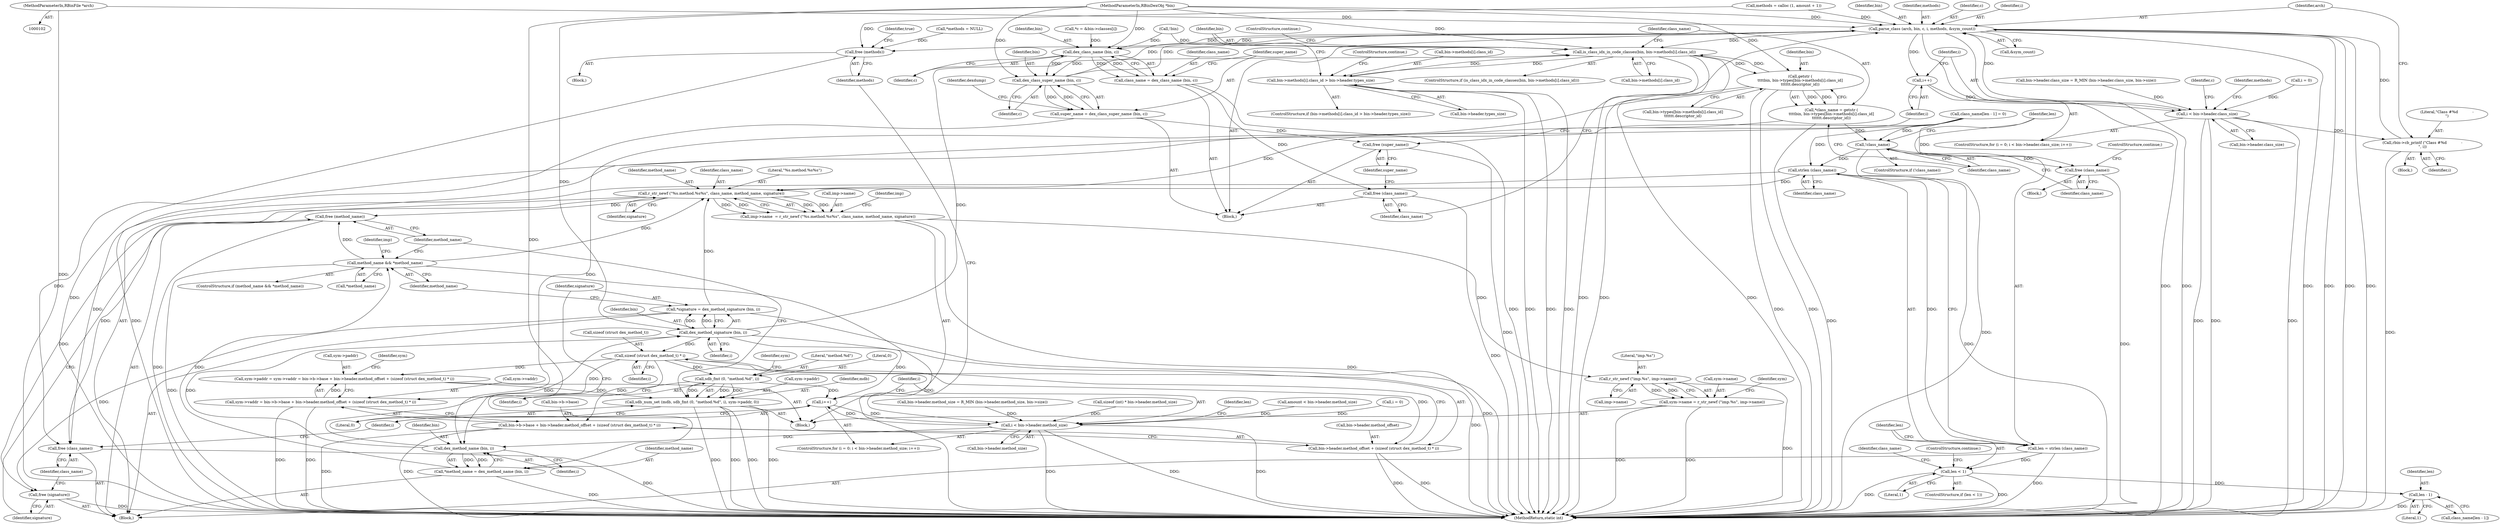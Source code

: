 digraph "0_radare2_ead645853a63bf83d8386702cad0cf23b31d7eeb@pointer" {
"1000103" [label="(MethodParameterIn,RBinFile *arch)"];
"1000360" [label="(Call,parse_class (arch, bin, c, i, methods, &sym_count))"];
"1000330" [label="(Call,i++)"];
"1000323" [label="(Call,i < bin->header.class_size)"];
"1000357" [label="(Call,rbin->cb_printf (\"Class #%d            -\n\", i))"];
"1000346" [label="(Call,dex_class_name (bin, c))"];
"1000344" [label="(Call,class_name = dex_class_name (bin, c))"];
"1000368" [label="(Call,free (class_name))"];
"1000351" [label="(Call,dex_class_super_name (bin, c))"];
"1000349" [label="(Call,super_name = dex_class_super_name (bin, c))"];
"1000370" [label="(Call,free (super_name))"];
"1000428" [label="(Call,is_class_idx_in_code_classes(bin, bin->methods[i].class_id))"];
"1000412" [label="(Call,bin->methods[i].class_id > bin->header.types_size)"];
"1000442" [label="(Call,getstr (\n\t\t\t\tbin, bin->types[bin->methods[i].class_id]\n\t\t\t\t\t\t.descriptor_id))"];
"1000440" [label="(Call,*class_name = getstr (\n\t\t\t\tbin, bin->types[bin->methods[i].class_id]\n\t\t\t\t\t\t.descriptor_id))"];
"1000458" [label="(Call,!class_name)"];
"1000461" [label="(Call,free (class_name))"];
"1000466" [label="(Call,strlen (class_name))"];
"1000464" [label="(Call,len = strlen (class_name))"];
"1000469" [label="(Call,len < 1)"];
"1000477" [label="(Call,len - 1)"];
"1000508" [label="(Call,r_str_newf (\"%s.method.%s%s\", class_name, method_name, signature))"];
"1000504" [label="(Call,imp->name  = r_str_newf (\"%s.method.%s%s\", class_name, method_name, signature))"];
"1000545" [label="(Call,r_str_newf (\"imp.%s\", imp->name))"];
"1000541" [label="(Call,sym->name = r_str_newf (\"imp.%s\", imp->name))"];
"1000607" [label="(Call,free (method_name))"];
"1000609" [label="(Call,free (signature))"];
"1000611" [label="(Call,free (class_name))"];
"1000484" [label="(Call,dex_method_name (bin, i))"];
"1000482" [label="(Call,*method_name = dex_method_name (bin, i))"];
"1000494" [label="(Call,method_name && *method_name)"];
"1000490" [label="(Call,dex_method_signature (bin, i))"];
"1000398" [label="(Call,i++)"];
"1000391" [label="(Call,i < bin->header.method_size)"];
"1000488" [label="(Call,*signature = dex_method_signature (bin, i))"];
"1000582" [label="(Call,sizeof (struct dex_method_t) * i)"];
"1000562" [label="(Call,sym->paddr = sym->vaddr = bin->b->base + bin->header.method_offset + (sizeof (struct dex_method_t) * i))"];
"1000597" [label="(Call,sdb_num_set (mdb, sdb_fmt (0, \"method.%d\", i), sym->paddr, 0))"];
"1000566" [label="(Call,sym->vaddr = bin->b->base + bin->header.method_offset + (sizeof (struct dex_method_t) * i))"];
"1000570" [label="(Call,bin->b->base + bin->header.method_offset + (sizeof (struct dex_method_t) * i))"];
"1000576" [label="(Call,bin->header.method_offset + (sizeof (struct dex_method_t) * i))"];
"1000599" [label="(Call,sdb_fmt (0, \"method.%d\", i))"];
"1000613" [label="(Call,free (methods))"];
"1000440" [label="(Call,*class_name = getstr (\n\t\t\t\tbin, bin->types[bin->methods[i].class_id]\n\t\t\t\t\t\t.descriptor_id))"];
"1000429" [label="(Identifier,bin)"];
"1000412" [label="(Call,bin->methods[i].class_id > bin->header.types_size)"];
"1000471" [label="(Literal,1)"];
"1000347" [label="(Identifier,bin)"];
"1000349" [label="(Call,super_name = dex_class_super_name (bin, c))"];
"1000323" [label="(Call,i < bin->header.class_size)"];
"1000413" [label="(Call,bin->methods[i].class_id)"];
"1000609" [label="(Call,free (signature))"];
"1000495" [label="(Identifier,method_name)"];
"1000585" [label="(Identifier,i)"];
"1000464" [label="(Call,len = strlen (class_name))"];
"1000617" [label="(MethodReturn,static int)"];
"1000602" [label="(Identifier,i)"];
"1000510" [label="(Identifier,class_name)"];
"1000332" [label="(Block,)"];
"1000470" [label="(Identifier,len)"];
"1000577" [label="(Call,bin->header.method_offset)"];
"1000357" [label="(Call,rbin->cb_printf (\"Class #%d            -\n\", i))"];
"1000388" [label="(Call,i = 0)"];
"1000583" [label="(Call,sizeof (struct dex_method_t))"];
"1000442" [label="(Call,getstr (\n\t\t\t\tbin, bin->types[bin->methods[i].class_id]\n\t\t\t\t\t\t.descriptor_id))"];
"1000601" [label="(Literal,\"method.%d\")"];
"1000351" [label="(Call,dex_class_super_name (bin, c))"];
"1000606" [label="(Literal,0)"];
"1000599" [label="(Call,sdb_fmt (0, \"method.%d\", i))"];
"1000444" [label="(Call,bin->types[bin->methods[i].class_id]\n\t\t\t\t\t\t.descriptor_id)"];
"1000336" [label="(Call,*c = &bin->classes[i])"];
"1000588" [label="(Identifier,sym)"];
"1000221" [label="(Call,bin->header.method_size = R_MIN (bin->header.method_size, bin->size))"];
"1000489" [label="(Identifier,signature)"];
"1000345" [label="(Identifier,class_name)"];
"1000509" [label="(Literal,\"%s.method.%s%s\")"];
"1000501" [label="(Identifier,imp)"];
"1000363" [label="(Identifier,c)"];
"1000353" [label="(Identifier,c)"];
"1000400" [label="(Block,)"];
"1000462" [label="(Identifier,class_name)"];
"1000289" [label="(Call,sizeof (int) * bin->header.method_size)"];
"1000475" [label="(Call,class_name[len - 1])"];
"1000393" [label="(Call,bin->header.method_size)"];
"1000477" [label="(Call,len - 1)"];
"1000493" [label="(ControlStructure,if (method_name && *method_name))"];
"1000598" [label="(Identifier,mdb)"];
"1000546" [label="(Literal,\"imp.%s\")"];
"1000430" [label="(Call,bin->methods[i].class_id)"];
"1000370" [label="(Call,free (super_name))"];
"1000330" [label="(Call,i++)"];
"1000610" [label="(Identifier,signature)"];
"1000391" [label="(Call,i < bin->header.method_size)"];
"1000460" [label="(Block,)"];
"1000505" [label="(Call,imp->name)"];
"1000563" [label="(Call,sym->paddr)"];
"1000600" [label="(Literal,0)"];
"1000355" [label="(Identifier,dexdump)"];
"1000427" [label="(ControlStructure,if (is_class_idx_in_code_classes(bin, bin->methods[i].class_id)))"];
"1000399" [label="(Identifier,i)"];
"1000468" [label="(ControlStructure,if (len < 1))"];
"1000597" [label="(Call,sdb_num_set (mdb, sdb_fmt (0, \"method.%d\", i), sym->paddr, 0))"];
"1000103" [label="(MethodParameterIn,RBinFile *arch)"];
"1000547" [label="(Call,imp->name)"];
"1000545" [label="(Call,r_str_newf (\"imp.%s\", imp->name))"];
"1000567" [label="(Call,sym->vaddr)"];
"1000571" [label="(Call,bin->b->base)"];
"1000616" [label="(Identifier,true)"];
"1000348" [label="(Identifier,c)"];
"1000608" [label="(Identifier,method_name)"];
"1000490" [label="(Call,dex_method_signature (bin, i))"];
"1000485" [label="(Identifier,bin)"];
"1000469" [label="(Call,len < 1)"];
"1000364" [label="(Identifier,i)"];
"1000438" [label="(ControlStructure,continue;)"];
"1000368" [label="(Call,free (class_name))"];
"1000360" [label="(Call,parse_class (arch, bin, c, i, methods, &sym_count))"];
"1000362" [label="(Identifier,bin)"];
"1000607" [label="(Call,free (method_name))"];
"1000496" [label="(Call,*method_name)"];
"1000236" [label="(Call,bin->header.class_size = R_MIN (bin->header.class_size, bin->size))"];
"1000482" [label="(Call,*method_name = dex_method_name (bin, i))"];
"1000123" [label="(Call,!bin)"];
"1000483" [label="(Identifier,method_name)"];
"1000398" [label="(Call,i++)"];
"1000492" [label="(Identifier,i)"];
"1000570" [label="(Call,bin->b->base + bin->header.method_offset + (sizeof (struct dex_method_t) * i))"];
"1000613" [label="(Call,free (methods))"];
"1000476" [label="(Identifier,class_name)"];
"1000512" [label="(Identifier,signature)"];
"1000465" [label="(Identifier,len)"];
"1000604" [label="(Identifier,sym)"];
"1000474" [label="(Call,class_name[len - 1] = 0)"];
"1000420" [label="(Call,bin->header.types_size)"];
"1000498" [label="(Block,)"];
"1000611" [label="(Call,free (class_name))"];
"1000411" [label="(ControlStructure,if (bin->methods[i].class_id > bin->header.types_size))"];
"1000484" [label="(Call,dex_method_name (bin, i))"];
"1000369" [label="(Identifier,class_name)"];
"1000614" [label="(Identifier,methods)"];
"1000612" [label="(Identifier,class_name)"];
"1000504" [label="(Call,imp->name  = r_str_newf (\"%s.method.%s%s\", class_name, method_name, signature))"];
"1000387" [label="(ControlStructure,for (i = 0; i < bin->header.method_size; i++))"];
"1000114" [label="(Call,*methods = NULL)"];
"1000392" [label="(Identifier,i)"];
"1000337" [label="(Identifier,c)"];
"1000461" [label="(Call,free (class_name))"];
"1000443" [label="(Identifier,bin)"];
"1000582" [label="(Call,sizeof (struct dex_method_t) * i)"];
"1000104" [label="(MethodParameterIn,RBinDexObj *bin)"];
"1000312" [label="(Call,methods = calloc (1, amount + 1))"];
"1000403" [label="(Identifier,len)"];
"1000491" [label="(Identifier,bin)"];
"1000479" [label="(Literal,1)"];
"1000463" [label="(ControlStructure,continue;)"];
"1000325" [label="(Call,bin->header.class_size)"];
"1000508" [label="(Call,r_str_newf (\"%s.method.%s%s\", class_name, method_name, signature))"];
"1000441" [label="(Identifier,class_name)"];
"1000426" [label="(ControlStructure,continue;)"];
"1000466" [label="(Call,strlen (class_name))"];
"1000324" [label="(Identifier,i)"];
"1000358" [label="(Literal,\"Class #%d            -\n\")"];
"1000356" [label="(Block,)"];
"1000374" [label="(Block,)"];
"1000302" [label="(Call,amount < bin->header.method_size)"];
"1000459" [label="(Identifier,class_name)"];
"1000473" [label="(ControlStructure,continue;)"];
"1000467" [label="(Identifier,class_name)"];
"1000541" [label="(Call,sym->name = r_str_newf (\"imp.%s\", imp->name))"];
"1000365" [label="(Identifier,methods)"];
"1000373" [label="(Identifier,methods)"];
"1000552" [label="(Identifier,sym)"];
"1000428" [label="(Call,is_class_idx_in_code_classes(bin, bin->methods[i].class_id))"];
"1000542" [label="(Call,sym->name)"];
"1000515" [label="(Identifier,imp)"];
"1000331" [label="(Identifier,i)"];
"1000478" [label="(Identifier,len)"];
"1000603" [label="(Call,sym->paddr)"];
"1000458" [label="(Call,!class_name)"];
"1000371" [label="(Identifier,super_name)"];
"1000350" [label="(Identifier,super_name)"];
"1000457" [label="(ControlStructure,if (!class_name))"];
"1000359" [label="(Identifier,i)"];
"1000576" [label="(Call,bin->header.method_offset + (sizeof (struct dex_method_t) * i))"];
"1000488" [label="(Call,*signature = dex_method_signature (bin, i))"];
"1000511" [label="(Identifier,method_name)"];
"1000486" [label="(Identifier,i)"];
"1000319" [label="(ControlStructure,for (i = 0; i < bin->header.class_size; i++))"];
"1000352" [label="(Identifier,bin)"];
"1000346" [label="(Call,dex_class_name (bin, c))"];
"1000361" [label="(Identifier,arch)"];
"1000494" [label="(Call,method_name && *method_name)"];
"1000562" [label="(Call,sym->paddr = sym->vaddr = bin->b->base + bin->header.method_offset + (sizeof (struct dex_method_t) * i))"];
"1000566" [label="(Call,sym->vaddr = bin->b->base + bin->header.method_offset + (sizeof (struct dex_method_t) * i))"];
"1000366" [label="(Call,&sym_count)"];
"1000344" [label="(Call,class_name = dex_class_name (bin, c))"];
"1000320" [label="(Call,i = 0)"];
"1000103" -> "1000102"  [label="AST: "];
"1000103" -> "1000617"  [label="DDG: "];
"1000103" -> "1000360"  [label="DDG: "];
"1000360" -> "1000332"  [label="AST: "];
"1000360" -> "1000366"  [label="CFG: "];
"1000361" -> "1000360"  [label="AST: "];
"1000362" -> "1000360"  [label="AST: "];
"1000363" -> "1000360"  [label="AST: "];
"1000364" -> "1000360"  [label="AST: "];
"1000365" -> "1000360"  [label="AST: "];
"1000366" -> "1000360"  [label="AST: "];
"1000369" -> "1000360"  [label="CFG: "];
"1000360" -> "1000617"  [label="DDG: "];
"1000360" -> "1000617"  [label="DDG: "];
"1000360" -> "1000617"  [label="DDG: "];
"1000360" -> "1000617"  [label="DDG: "];
"1000360" -> "1000617"  [label="DDG: "];
"1000360" -> "1000617"  [label="DDG: "];
"1000360" -> "1000330"  [label="DDG: "];
"1000360" -> "1000346"  [label="DDG: "];
"1000351" -> "1000360"  [label="DDG: "];
"1000351" -> "1000360"  [label="DDG: "];
"1000104" -> "1000360"  [label="DDG: "];
"1000323" -> "1000360"  [label="DDG: "];
"1000357" -> "1000360"  [label="DDG: "];
"1000312" -> "1000360"  [label="DDG: "];
"1000360" -> "1000428"  [label="DDG: "];
"1000360" -> "1000613"  [label="DDG: "];
"1000330" -> "1000319"  [label="AST: "];
"1000330" -> "1000331"  [label="CFG: "];
"1000331" -> "1000330"  [label="AST: "];
"1000324" -> "1000330"  [label="CFG: "];
"1000330" -> "1000323"  [label="DDG: "];
"1000323" -> "1000319"  [label="AST: "];
"1000323" -> "1000325"  [label="CFG: "];
"1000324" -> "1000323"  [label="AST: "];
"1000325" -> "1000323"  [label="AST: "];
"1000337" -> "1000323"  [label="CFG: "];
"1000373" -> "1000323"  [label="CFG: "];
"1000323" -> "1000617"  [label="DDG: "];
"1000323" -> "1000617"  [label="DDG: "];
"1000323" -> "1000617"  [label="DDG: "];
"1000320" -> "1000323"  [label="DDG: "];
"1000236" -> "1000323"  [label="DDG: "];
"1000323" -> "1000357"  [label="DDG: "];
"1000357" -> "1000356"  [label="AST: "];
"1000357" -> "1000359"  [label="CFG: "];
"1000358" -> "1000357"  [label="AST: "];
"1000359" -> "1000357"  [label="AST: "];
"1000361" -> "1000357"  [label="CFG: "];
"1000357" -> "1000617"  [label="DDG: "];
"1000346" -> "1000344"  [label="AST: "];
"1000346" -> "1000348"  [label="CFG: "];
"1000347" -> "1000346"  [label="AST: "];
"1000348" -> "1000346"  [label="AST: "];
"1000344" -> "1000346"  [label="CFG: "];
"1000346" -> "1000344"  [label="DDG: "];
"1000346" -> "1000344"  [label="DDG: "];
"1000123" -> "1000346"  [label="DDG: "];
"1000104" -> "1000346"  [label="DDG: "];
"1000336" -> "1000346"  [label="DDG: "];
"1000346" -> "1000351"  [label="DDG: "];
"1000346" -> "1000351"  [label="DDG: "];
"1000344" -> "1000332"  [label="AST: "];
"1000345" -> "1000344"  [label="AST: "];
"1000350" -> "1000344"  [label="CFG: "];
"1000344" -> "1000617"  [label="DDG: "];
"1000344" -> "1000368"  [label="DDG: "];
"1000368" -> "1000332"  [label="AST: "];
"1000368" -> "1000369"  [label="CFG: "];
"1000369" -> "1000368"  [label="AST: "];
"1000371" -> "1000368"  [label="CFG: "];
"1000368" -> "1000617"  [label="DDG: "];
"1000351" -> "1000349"  [label="AST: "];
"1000351" -> "1000353"  [label="CFG: "];
"1000352" -> "1000351"  [label="AST: "];
"1000353" -> "1000351"  [label="AST: "];
"1000349" -> "1000351"  [label="CFG: "];
"1000351" -> "1000349"  [label="DDG: "];
"1000351" -> "1000349"  [label="DDG: "];
"1000104" -> "1000351"  [label="DDG: "];
"1000349" -> "1000332"  [label="AST: "];
"1000350" -> "1000349"  [label="AST: "];
"1000355" -> "1000349"  [label="CFG: "];
"1000349" -> "1000617"  [label="DDG: "];
"1000349" -> "1000370"  [label="DDG: "];
"1000370" -> "1000332"  [label="AST: "];
"1000370" -> "1000371"  [label="CFG: "];
"1000371" -> "1000370"  [label="AST: "];
"1000331" -> "1000370"  [label="CFG: "];
"1000370" -> "1000617"  [label="DDG: "];
"1000428" -> "1000427"  [label="AST: "];
"1000428" -> "1000430"  [label="CFG: "];
"1000429" -> "1000428"  [label="AST: "];
"1000430" -> "1000428"  [label="AST: "];
"1000438" -> "1000428"  [label="CFG: "];
"1000441" -> "1000428"  [label="CFG: "];
"1000428" -> "1000617"  [label="DDG: "];
"1000428" -> "1000617"  [label="DDG: "];
"1000428" -> "1000617"  [label="DDG: "];
"1000428" -> "1000412"  [label="DDG: "];
"1000442" -> "1000428"  [label="DDG: "];
"1000490" -> "1000428"  [label="DDG: "];
"1000123" -> "1000428"  [label="DDG: "];
"1000104" -> "1000428"  [label="DDG: "];
"1000412" -> "1000428"  [label="DDG: "];
"1000428" -> "1000442"  [label="DDG: "];
"1000412" -> "1000411"  [label="AST: "];
"1000412" -> "1000420"  [label="CFG: "];
"1000413" -> "1000412"  [label="AST: "];
"1000420" -> "1000412"  [label="AST: "];
"1000426" -> "1000412"  [label="CFG: "];
"1000429" -> "1000412"  [label="CFG: "];
"1000412" -> "1000617"  [label="DDG: "];
"1000412" -> "1000617"  [label="DDG: "];
"1000412" -> "1000617"  [label="DDG: "];
"1000442" -> "1000440"  [label="AST: "];
"1000442" -> "1000444"  [label="CFG: "];
"1000443" -> "1000442"  [label="AST: "];
"1000444" -> "1000442"  [label="AST: "];
"1000440" -> "1000442"  [label="CFG: "];
"1000442" -> "1000617"  [label="DDG: "];
"1000442" -> "1000617"  [label="DDG: "];
"1000442" -> "1000440"  [label="DDG: "];
"1000442" -> "1000440"  [label="DDG: "];
"1000104" -> "1000442"  [label="DDG: "];
"1000442" -> "1000484"  [label="DDG: "];
"1000440" -> "1000400"  [label="AST: "];
"1000441" -> "1000440"  [label="AST: "];
"1000459" -> "1000440"  [label="CFG: "];
"1000440" -> "1000617"  [label="DDG: "];
"1000440" -> "1000458"  [label="DDG: "];
"1000458" -> "1000457"  [label="AST: "];
"1000458" -> "1000459"  [label="CFG: "];
"1000459" -> "1000458"  [label="AST: "];
"1000462" -> "1000458"  [label="CFG: "];
"1000465" -> "1000458"  [label="CFG: "];
"1000458" -> "1000617"  [label="DDG: "];
"1000474" -> "1000458"  [label="DDG: "];
"1000458" -> "1000461"  [label="DDG: "];
"1000458" -> "1000466"  [label="DDG: "];
"1000461" -> "1000460"  [label="AST: "];
"1000461" -> "1000462"  [label="CFG: "];
"1000462" -> "1000461"  [label="AST: "];
"1000463" -> "1000461"  [label="CFG: "];
"1000461" -> "1000617"  [label="DDG: "];
"1000474" -> "1000461"  [label="DDG: "];
"1000466" -> "1000464"  [label="AST: "];
"1000466" -> "1000467"  [label="CFG: "];
"1000467" -> "1000466"  [label="AST: "];
"1000464" -> "1000466"  [label="CFG: "];
"1000466" -> "1000617"  [label="DDG: "];
"1000466" -> "1000464"  [label="DDG: "];
"1000474" -> "1000466"  [label="DDG: "];
"1000466" -> "1000508"  [label="DDG: "];
"1000466" -> "1000611"  [label="DDG: "];
"1000464" -> "1000400"  [label="AST: "];
"1000465" -> "1000464"  [label="AST: "];
"1000470" -> "1000464"  [label="CFG: "];
"1000464" -> "1000617"  [label="DDG: "];
"1000464" -> "1000469"  [label="DDG: "];
"1000469" -> "1000468"  [label="AST: "];
"1000469" -> "1000471"  [label="CFG: "];
"1000470" -> "1000469"  [label="AST: "];
"1000471" -> "1000469"  [label="AST: "];
"1000473" -> "1000469"  [label="CFG: "];
"1000476" -> "1000469"  [label="CFG: "];
"1000469" -> "1000617"  [label="DDG: "];
"1000469" -> "1000617"  [label="DDG: "];
"1000469" -> "1000477"  [label="DDG: "];
"1000477" -> "1000475"  [label="AST: "];
"1000477" -> "1000479"  [label="CFG: "];
"1000478" -> "1000477"  [label="AST: "];
"1000479" -> "1000477"  [label="AST: "];
"1000475" -> "1000477"  [label="CFG: "];
"1000477" -> "1000617"  [label="DDG: "];
"1000508" -> "1000504"  [label="AST: "];
"1000508" -> "1000512"  [label="CFG: "];
"1000509" -> "1000508"  [label="AST: "];
"1000510" -> "1000508"  [label="AST: "];
"1000511" -> "1000508"  [label="AST: "];
"1000512" -> "1000508"  [label="AST: "];
"1000504" -> "1000508"  [label="CFG: "];
"1000508" -> "1000504"  [label="DDG: "];
"1000508" -> "1000504"  [label="DDG: "];
"1000508" -> "1000504"  [label="DDG: "];
"1000508" -> "1000504"  [label="DDG: "];
"1000474" -> "1000508"  [label="DDG: "];
"1000494" -> "1000508"  [label="DDG: "];
"1000488" -> "1000508"  [label="DDG: "];
"1000508" -> "1000607"  [label="DDG: "];
"1000508" -> "1000609"  [label="DDG: "];
"1000508" -> "1000611"  [label="DDG: "];
"1000504" -> "1000498"  [label="AST: "];
"1000505" -> "1000504"  [label="AST: "];
"1000515" -> "1000504"  [label="CFG: "];
"1000504" -> "1000617"  [label="DDG: "];
"1000504" -> "1000545"  [label="DDG: "];
"1000545" -> "1000541"  [label="AST: "];
"1000545" -> "1000547"  [label="CFG: "];
"1000546" -> "1000545"  [label="AST: "];
"1000547" -> "1000545"  [label="AST: "];
"1000541" -> "1000545"  [label="CFG: "];
"1000545" -> "1000617"  [label="DDG: "];
"1000545" -> "1000541"  [label="DDG: "];
"1000545" -> "1000541"  [label="DDG: "];
"1000541" -> "1000498"  [label="AST: "];
"1000542" -> "1000541"  [label="AST: "];
"1000552" -> "1000541"  [label="CFG: "];
"1000541" -> "1000617"  [label="DDG: "];
"1000541" -> "1000617"  [label="DDG: "];
"1000607" -> "1000400"  [label="AST: "];
"1000607" -> "1000608"  [label="CFG: "];
"1000608" -> "1000607"  [label="AST: "];
"1000610" -> "1000607"  [label="CFG: "];
"1000607" -> "1000617"  [label="DDG: "];
"1000494" -> "1000607"  [label="DDG: "];
"1000609" -> "1000400"  [label="AST: "];
"1000609" -> "1000610"  [label="CFG: "];
"1000610" -> "1000609"  [label="AST: "];
"1000612" -> "1000609"  [label="CFG: "];
"1000609" -> "1000617"  [label="DDG: "];
"1000488" -> "1000609"  [label="DDG: "];
"1000611" -> "1000400"  [label="AST: "];
"1000611" -> "1000612"  [label="CFG: "];
"1000612" -> "1000611"  [label="AST: "];
"1000399" -> "1000611"  [label="CFG: "];
"1000611" -> "1000617"  [label="DDG: "];
"1000474" -> "1000611"  [label="DDG: "];
"1000484" -> "1000482"  [label="AST: "];
"1000484" -> "1000486"  [label="CFG: "];
"1000485" -> "1000484"  [label="AST: "];
"1000486" -> "1000484"  [label="AST: "];
"1000482" -> "1000484"  [label="CFG: "];
"1000484" -> "1000482"  [label="DDG: "];
"1000484" -> "1000482"  [label="DDG: "];
"1000104" -> "1000484"  [label="DDG: "];
"1000391" -> "1000484"  [label="DDG: "];
"1000484" -> "1000490"  [label="DDG: "];
"1000484" -> "1000490"  [label="DDG: "];
"1000482" -> "1000400"  [label="AST: "];
"1000483" -> "1000482"  [label="AST: "];
"1000489" -> "1000482"  [label="CFG: "];
"1000482" -> "1000617"  [label="DDG: "];
"1000482" -> "1000494"  [label="DDG: "];
"1000494" -> "1000493"  [label="AST: "];
"1000494" -> "1000495"  [label="CFG: "];
"1000494" -> "1000496"  [label="CFG: "];
"1000495" -> "1000494"  [label="AST: "];
"1000496" -> "1000494"  [label="AST: "];
"1000501" -> "1000494"  [label="CFG: "];
"1000608" -> "1000494"  [label="CFG: "];
"1000494" -> "1000617"  [label="DDG: "];
"1000494" -> "1000617"  [label="DDG: "];
"1000490" -> "1000488"  [label="AST: "];
"1000490" -> "1000492"  [label="CFG: "];
"1000491" -> "1000490"  [label="AST: "];
"1000492" -> "1000490"  [label="AST: "];
"1000488" -> "1000490"  [label="CFG: "];
"1000490" -> "1000617"  [label="DDG: "];
"1000490" -> "1000398"  [label="DDG: "];
"1000490" -> "1000488"  [label="DDG: "];
"1000490" -> "1000488"  [label="DDG: "];
"1000104" -> "1000490"  [label="DDG: "];
"1000490" -> "1000582"  [label="DDG: "];
"1000398" -> "1000387"  [label="AST: "];
"1000398" -> "1000399"  [label="CFG: "];
"1000399" -> "1000398"  [label="AST: "];
"1000392" -> "1000398"  [label="CFG: "];
"1000398" -> "1000391"  [label="DDG: "];
"1000391" -> "1000398"  [label="DDG: "];
"1000599" -> "1000398"  [label="DDG: "];
"1000391" -> "1000387"  [label="AST: "];
"1000391" -> "1000393"  [label="CFG: "];
"1000392" -> "1000391"  [label="AST: "];
"1000393" -> "1000391"  [label="AST: "];
"1000403" -> "1000391"  [label="CFG: "];
"1000614" -> "1000391"  [label="CFG: "];
"1000391" -> "1000617"  [label="DDG: "];
"1000391" -> "1000617"  [label="DDG: "];
"1000391" -> "1000617"  [label="DDG: "];
"1000388" -> "1000391"  [label="DDG: "];
"1000289" -> "1000391"  [label="DDG: "];
"1000302" -> "1000391"  [label="DDG: "];
"1000221" -> "1000391"  [label="DDG: "];
"1000488" -> "1000400"  [label="AST: "];
"1000489" -> "1000488"  [label="AST: "];
"1000495" -> "1000488"  [label="CFG: "];
"1000488" -> "1000617"  [label="DDG: "];
"1000582" -> "1000576"  [label="AST: "];
"1000582" -> "1000585"  [label="CFG: "];
"1000583" -> "1000582"  [label="AST: "];
"1000585" -> "1000582"  [label="AST: "];
"1000576" -> "1000582"  [label="CFG: "];
"1000582" -> "1000562"  [label="DDG: "];
"1000582" -> "1000566"  [label="DDG: "];
"1000582" -> "1000570"  [label="DDG: "];
"1000582" -> "1000576"  [label="DDG: "];
"1000582" -> "1000599"  [label="DDG: "];
"1000562" -> "1000498"  [label="AST: "];
"1000562" -> "1000566"  [label="CFG: "];
"1000563" -> "1000562"  [label="AST: "];
"1000566" -> "1000562"  [label="AST: "];
"1000588" -> "1000562"  [label="CFG: "];
"1000566" -> "1000562"  [label="DDG: "];
"1000562" -> "1000597"  [label="DDG: "];
"1000597" -> "1000498"  [label="AST: "];
"1000597" -> "1000606"  [label="CFG: "];
"1000598" -> "1000597"  [label="AST: "];
"1000599" -> "1000597"  [label="AST: "];
"1000603" -> "1000597"  [label="AST: "];
"1000606" -> "1000597"  [label="AST: "];
"1000608" -> "1000597"  [label="CFG: "];
"1000597" -> "1000617"  [label="DDG: "];
"1000597" -> "1000617"  [label="DDG: "];
"1000597" -> "1000617"  [label="DDG: "];
"1000597" -> "1000617"  [label="DDG: "];
"1000599" -> "1000597"  [label="DDG: "];
"1000599" -> "1000597"  [label="DDG: "];
"1000599" -> "1000597"  [label="DDG: "];
"1000566" -> "1000570"  [label="CFG: "];
"1000567" -> "1000566"  [label="AST: "];
"1000570" -> "1000566"  [label="AST: "];
"1000566" -> "1000617"  [label="DDG: "];
"1000566" -> "1000617"  [label="DDG: "];
"1000570" -> "1000576"  [label="CFG: "];
"1000571" -> "1000570"  [label="AST: "];
"1000576" -> "1000570"  [label="AST: "];
"1000570" -> "1000617"  [label="DDG: "];
"1000570" -> "1000617"  [label="DDG: "];
"1000577" -> "1000576"  [label="AST: "];
"1000576" -> "1000617"  [label="DDG: "];
"1000576" -> "1000617"  [label="DDG: "];
"1000599" -> "1000602"  [label="CFG: "];
"1000600" -> "1000599"  [label="AST: "];
"1000601" -> "1000599"  [label="AST: "];
"1000602" -> "1000599"  [label="AST: "];
"1000604" -> "1000599"  [label="CFG: "];
"1000613" -> "1000374"  [label="AST: "];
"1000613" -> "1000614"  [label="CFG: "];
"1000614" -> "1000613"  [label="AST: "];
"1000616" -> "1000613"  [label="CFG: "];
"1000613" -> "1000617"  [label="DDG: "];
"1000312" -> "1000613"  [label="DDG: "];
"1000114" -> "1000613"  [label="DDG: "];
}
